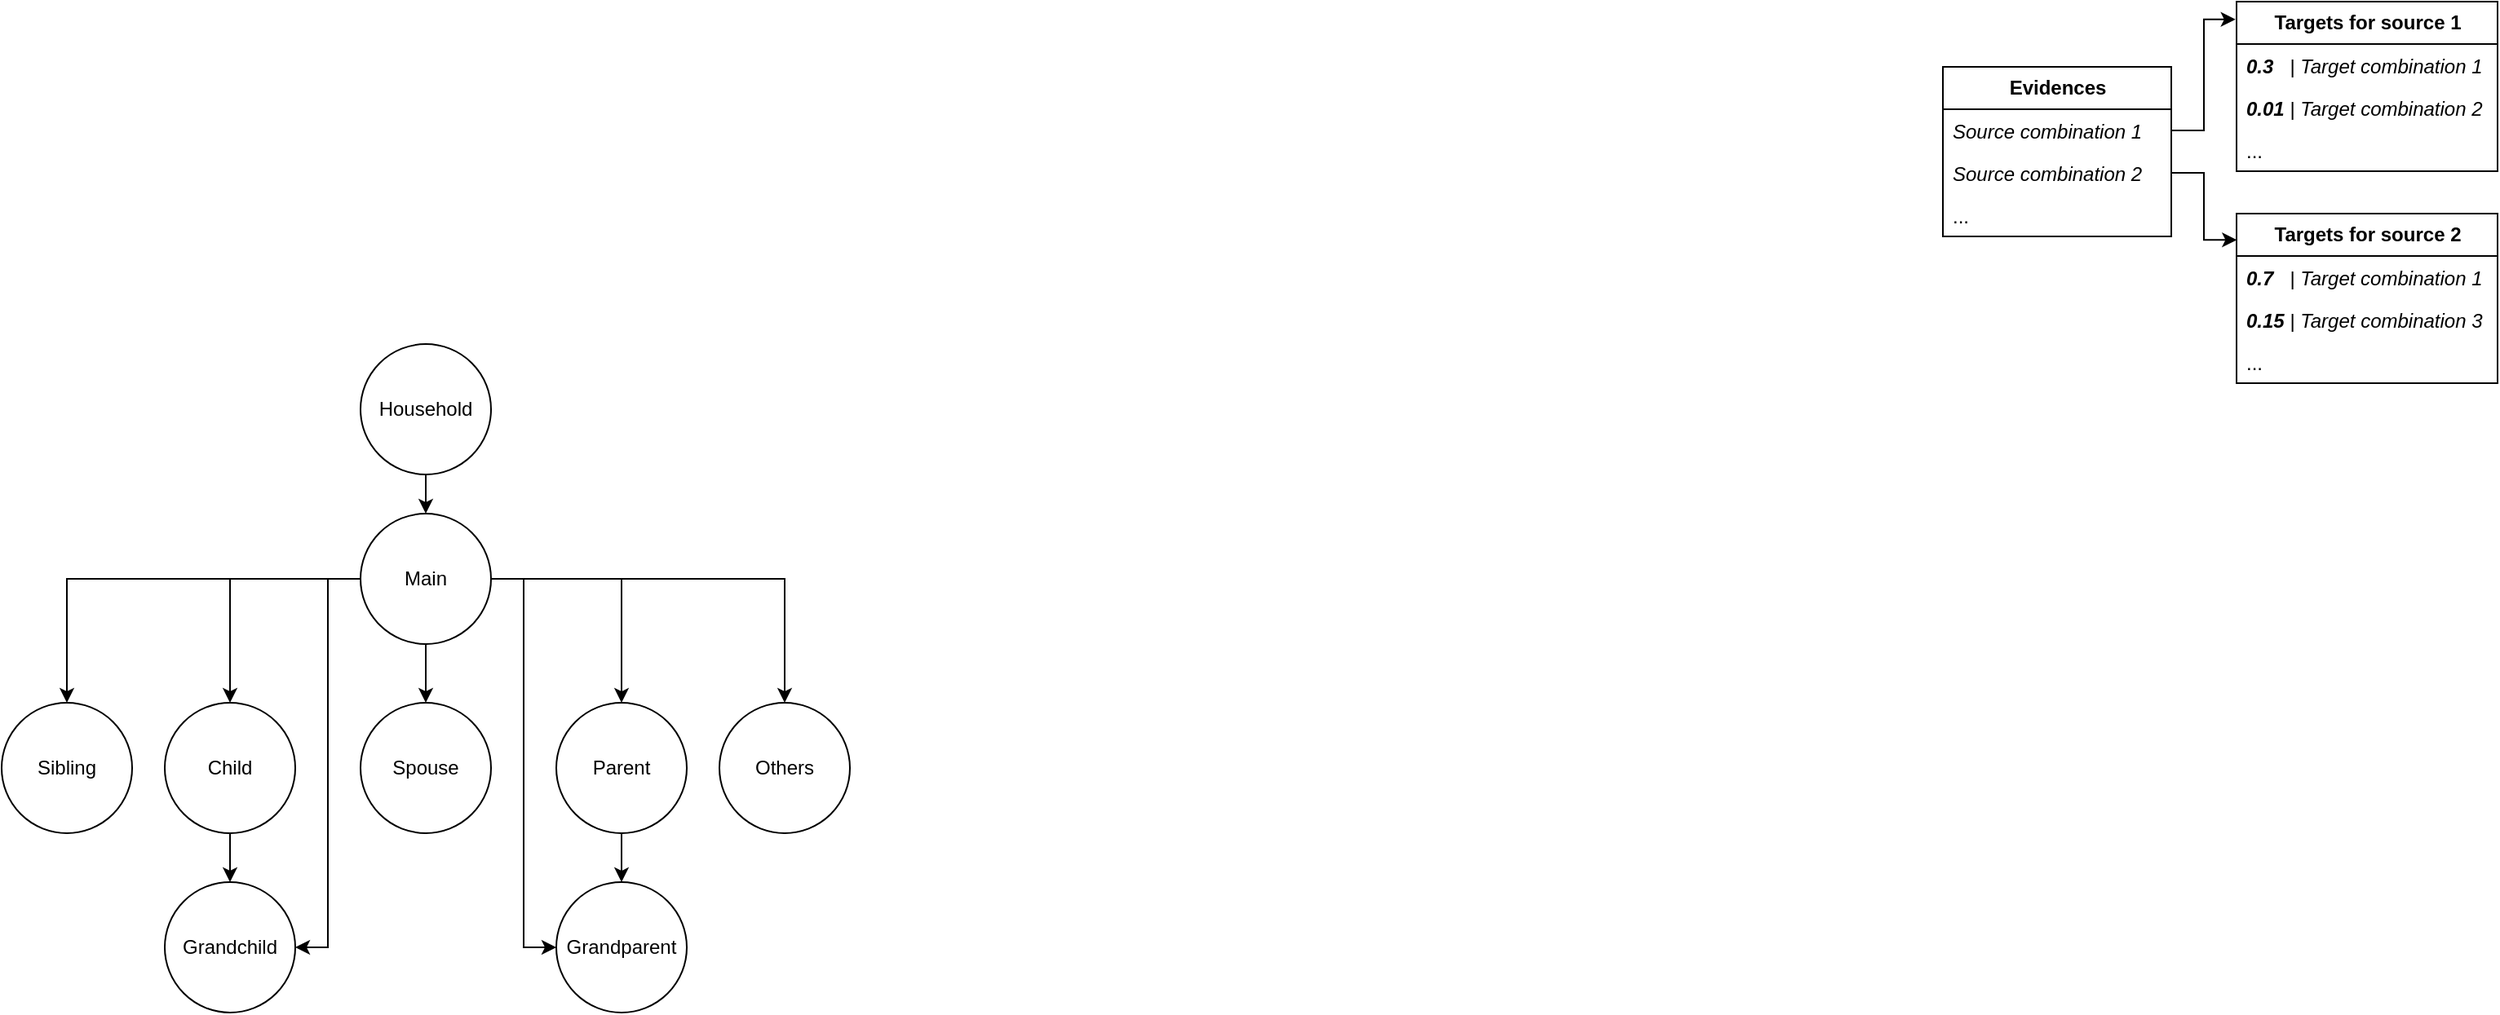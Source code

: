 <mxfile version="26.2.14">
  <diagram name="Page-1" id="yD3qubqPwO-rBfinj_wr">
    <mxGraphModel dx="983" dy="518" grid="1" gridSize="10" guides="1" tooltips="1" connect="1" arrows="1" fold="1" page="1" pageScale="1" pageWidth="1169" pageHeight="827" math="0" shadow="0">
      <root>
        <mxCell id="0" />
        <mxCell id="1" parent="0" />
        <mxCell id="dVMpzEHrcfKNi-LmSIyL-10" style="edgeStyle=orthogonalEdgeStyle;rounded=0;orthogonalLoop=1;jettySize=auto;html=1;" parent="1" source="dVMpzEHrcfKNi-LmSIyL-1" target="dVMpzEHrcfKNi-LmSIyL-2" edge="1">
          <mxGeometry relative="1" as="geometry" />
        </mxCell>
        <mxCell id="dVMpzEHrcfKNi-LmSIyL-1" value="Household" style="ellipse;whiteSpace=wrap;html=1;aspect=fixed;" parent="1" vertex="1">
          <mxGeometry x="440" y="270" width="80" height="80" as="geometry" />
        </mxCell>
        <mxCell id="dVMpzEHrcfKNi-LmSIyL-11" style="edgeStyle=orthogonalEdgeStyle;rounded=0;orthogonalLoop=1;jettySize=auto;html=1;" parent="1" source="dVMpzEHrcfKNi-LmSIyL-2" target="dVMpzEHrcfKNi-LmSIyL-6" edge="1">
          <mxGeometry relative="1" as="geometry" />
        </mxCell>
        <mxCell id="dVMpzEHrcfKNi-LmSIyL-12" style="edgeStyle=orthogonalEdgeStyle;rounded=0;orthogonalLoop=1;jettySize=auto;html=1;entryX=0.5;entryY=0;entryDx=0;entryDy=0;" parent="1" source="dVMpzEHrcfKNi-LmSIyL-2" target="dVMpzEHrcfKNi-LmSIyL-3" edge="1">
          <mxGeometry relative="1" as="geometry" />
        </mxCell>
        <mxCell id="dVMpzEHrcfKNi-LmSIyL-13" style="edgeStyle=orthogonalEdgeStyle;rounded=0;orthogonalLoop=1;jettySize=auto;html=1;" parent="1" source="dVMpzEHrcfKNi-LmSIyL-2" target="dVMpzEHrcfKNi-LmSIyL-5" edge="1">
          <mxGeometry relative="1" as="geometry" />
        </mxCell>
        <mxCell id="dVMpzEHrcfKNi-LmSIyL-14" style="edgeStyle=orthogonalEdgeStyle;rounded=0;orthogonalLoop=1;jettySize=auto;html=1;" parent="1" source="dVMpzEHrcfKNi-LmSIyL-2" target="dVMpzEHrcfKNi-LmSIyL-7" edge="1">
          <mxGeometry relative="1" as="geometry" />
        </mxCell>
        <mxCell id="dVMpzEHrcfKNi-LmSIyL-15" style="edgeStyle=orthogonalEdgeStyle;rounded=0;orthogonalLoop=1;jettySize=auto;html=1;" parent="1" source="dVMpzEHrcfKNi-LmSIyL-2" target="dVMpzEHrcfKNi-LmSIyL-4" edge="1">
          <mxGeometry relative="1" as="geometry" />
        </mxCell>
        <mxCell id="dVMpzEHrcfKNi-LmSIyL-16" style="edgeStyle=orthogonalEdgeStyle;rounded=0;orthogonalLoop=1;jettySize=auto;html=1;entryX=1;entryY=0.5;entryDx=0;entryDy=0;" parent="1" source="dVMpzEHrcfKNi-LmSIyL-2" target="dVMpzEHrcfKNi-LmSIyL-8" edge="1">
          <mxGeometry relative="1" as="geometry" />
        </mxCell>
        <mxCell id="dVMpzEHrcfKNi-LmSIyL-17" style="edgeStyle=orthogonalEdgeStyle;rounded=0;orthogonalLoop=1;jettySize=auto;html=1;entryX=0;entryY=0.5;entryDx=0;entryDy=0;" parent="1" source="dVMpzEHrcfKNi-LmSIyL-2" target="dVMpzEHrcfKNi-LmSIyL-9" edge="1">
          <mxGeometry relative="1" as="geometry" />
        </mxCell>
        <mxCell id="dVMpzEHrcfKNi-LmSIyL-2" value="Main" style="ellipse;whiteSpace=wrap;html=1;aspect=fixed;" parent="1" vertex="1">
          <mxGeometry x="440" y="374" width="80" height="80" as="geometry" />
        </mxCell>
        <mxCell id="dVMpzEHrcfKNi-LmSIyL-3" value="Sibling" style="ellipse;whiteSpace=wrap;html=1;aspect=fixed;" parent="1" vertex="1">
          <mxGeometry x="220" y="490" width="80" height="80" as="geometry" />
        </mxCell>
        <mxCell id="dVMpzEHrcfKNi-LmSIyL-4" value="Others" style="ellipse;whiteSpace=wrap;html=1;aspect=fixed;" parent="1" vertex="1">
          <mxGeometry x="660" y="490" width="80" height="80" as="geometry" />
        </mxCell>
        <mxCell id="dVMpzEHrcfKNi-LmSIyL-18" style="edgeStyle=orthogonalEdgeStyle;rounded=0;orthogonalLoop=1;jettySize=auto;html=1;entryX=0.5;entryY=0;entryDx=0;entryDy=0;" parent="1" source="dVMpzEHrcfKNi-LmSIyL-5" target="dVMpzEHrcfKNi-LmSIyL-8" edge="1">
          <mxGeometry relative="1" as="geometry" />
        </mxCell>
        <mxCell id="dVMpzEHrcfKNi-LmSIyL-5" value="Child" style="ellipse;whiteSpace=wrap;html=1;aspect=fixed;" parent="1" vertex="1">
          <mxGeometry x="320" y="490" width="80" height="80" as="geometry" />
        </mxCell>
        <mxCell id="dVMpzEHrcfKNi-LmSIyL-6" value="Spouse" style="ellipse;whiteSpace=wrap;html=1;aspect=fixed;" parent="1" vertex="1">
          <mxGeometry x="440" y="490" width="80" height="80" as="geometry" />
        </mxCell>
        <mxCell id="dVMpzEHrcfKNi-LmSIyL-19" style="edgeStyle=orthogonalEdgeStyle;rounded=0;orthogonalLoop=1;jettySize=auto;html=1;" parent="1" source="dVMpzEHrcfKNi-LmSIyL-7" target="dVMpzEHrcfKNi-LmSIyL-9" edge="1">
          <mxGeometry relative="1" as="geometry" />
        </mxCell>
        <mxCell id="dVMpzEHrcfKNi-LmSIyL-7" value="Parent" style="ellipse;whiteSpace=wrap;html=1;aspect=fixed;" parent="1" vertex="1">
          <mxGeometry x="560" y="490" width="80" height="80" as="geometry" />
        </mxCell>
        <mxCell id="dVMpzEHrcfKNi-LmSIyL-8" value="Grandchild" style="ellipse;whiteSpace=wrap;html=1;aspect=fixed;" parent="1" vertex="1">
          <mxGeometry x="320" y="600" width="80" height="80" as="geometry" />
        </mxCell>
        <mxCell id="dVMpzEHrcfKNi-LmSIyL-9" value="Grandparent" style="ellipse;whiteSpace=wrap;html=1;aspect=fixed;" parent="1" vertex="1">
          <mxGeometry x="560" y="600" width="80" height="80" as="geometry" />
        </mxCell>
        <mxCell id="VGCbAMH3X3Kg5SiunoKF-8" value="&lt;b&gt;Evidences&lt;/b&gt;" style="swimlane;fontStyle=0;childLayout=stackLayout;horizontal=1;startSize=26;fillColor=none;horizontalStack=0;resizeParent=1;resizeParentMax=0;resizeLast=0;collapsible=1;marginBottom=0;html=1;" vertex="1" parent="1">
          <mxGeometry x="1410" y="100" width="140" height="104" as="geometry" />
        </mxCell>
        <mxCell id="VGCbAMH3X3Kg5SiunoKF-9" value="&lt;i&gt;Source combination 1&lt;/i&gt;" style="text;strokeColor=none;fillColor=none;align=left;verticalAlign=top;spacingLeft=4;spacingRight=4;overflow=hidden;rotatable=0;points=[[0,0.5],[1,0.5]];portConstraint=eastwest;whiteSpace=wrap;html=1;" vertex="1" parent="VGCbAMH3X3Kg5SiunoKF-8">
          <mxGeometry y="26" width="140" height="26" as="geometry" />
        </mxCell>
        <mxCell id="VGCbAMH3X3Kg5SiunoKF-10" value="&lt;i&gt;Source combination 2&lt;/i&gt;" style="text;strokeColor=none;fillColor=none;align=left;verticalAlign=top;spacingLeft=4;spacingRight=4;overflow=hidden;rotatable=0;points=[[0,0.5],[1,0.5]];portConstraint=eastwest;whiteSpace=wrap;html=1;" vertex="1" parent="VGCbAMH3X3Kg5SiunoKF-8">
          <mxGeometry y="52" width="140" height="26" as="geometry" />
        </mxCell>
        <mxCell id="VGCbAMH3X3Kg5SiunoKF-11" value="..." style="text;strokeColor=none;fillColor=none;align=left;verticalAlign=top;spacingLeft=4;spacingRight=4;overflow=hidden;rotatable=0;points=[[0,0.5],[1,0.5]];portConstraint=eastwest;whiteSpace=wrap;html=1;" vertex="1" parent="VGCbAMH3X3Kg5SiunoKF-8">
          <mxGeometry y="78" width="140" height="26" as="geometry" />
        </mxCell>
        <mxCell id="VGCbAMH3X3Kg5SiunoKF-12" value="&lt;b&gt;Targets for source 1&lt;/b&gt;" style="swimlane;fontStyle=0;childLayout=stackLayout;horizontal=1;startSize=26;fillColor=none;horizontalStack=0;resizeParent=1;resizeParentMax=0;resizeLast=0;collapsible=1;marginBottom=0;html=1;" vertex="1" parent="1">
          <mxGeometry x="1590" y="60" width="160" height="104" as="geometry" />
        </mxCell>
        <mxCell id="VGCbAMH3X3Kg5SiunoKF-14" value="&lt;b&gt;&lt;i&gt;0.3&lt;/i&gt;&lt;/b&gt;&amp;nbsp; &amp;nbsp;| &lt;i&gt;Target combination 1&lt;/i&gt;" style="text;strokeColor=none;fillColor=none;align=left;verticalAlign=top;spacingLeft=4;spacingRight=4;overflow=hidden;rotatable=0;points=[[0,0.5],[1,0.5]];portConstraint=eastwest;whiteSpace=wrap;html=1;" vertex="1" parent="VGCbAMH3X3Kg5SiunoKF-12">
          <mxGeometry y="26" width="160" height="26" as="geometry" />
        </mxCell>
        <mxCell id="VGCbAMH3X3Kg5SiunoKF-15" value="&lt;b&gt;&lt;i&gt;0.01&lt;/i&gt;&lt;/b&gt;&amp;nbsp;| &lt;i&gt;Target combination 2&lt;/i&gt;" style="text;strokeColor=none;fillColor=none;align=left;verticalAlign=top;spacingLeft=4;spacingRight=4;overflow=hidden;rotatable=0;points=[[0,0.5],[1,0.5]];portConstraint=eastwest;whiteSpace=wrap;html=1;" vertex="1" parent="VGCbAMH3X3Kg5SiunoKF-12">
          <mxGeometry y="52" width="160" height="26" as="geometry" />
        </mxCell>
        <mxCell id="VGCbAMH3X3Kg5SiunoKF-16" value="..." style="text;strokeColor=none;fillColor=none;align=left;verticalAlign=top;spacingLeft=4;spacingRight=4;overflow=hidden;rotatable=0;points=[[0,0.5],[1,0.5]];portConstraint=eastwest;whiteSpace=wrap;html=1;" vertex="1" parent="VGCbAMH3X3Kg5SiunoKF-12">
          <mxGeometry y="78" width="160" height="26" as="geometry" />
        </mxCell>
        <mxCell id="VGCbAMH3X3Kg5SiunoKF-17" value="&lt;b&gt;Targets for source 2&lt;/b&gt;" style="swimlane;fontStyle=0;childLayout=stackLayout;horizontal=1;startSize=26;fillColor=none;horizontalStack=0;resizeParent=1;resizeParentMax=0;resizeLast=0;collapsible=1;marginBottom=0;html=1;" vertex="1" parent="1">
          <mxGeometry x="1590" y="190" width="160" height="104" as="geometry" />
        </mxCell>
        <mxCell id="VGCbAMH3X3Kg5SiunoKF-18" value="&lt;b&gt;&lt;i&gt;0.7&lt;/i&gt;&lt;/b&gt;&amp;nbsp; &amp;nbsp;| &lt;i&gt;Target combination 1&lt;/i&gt;" style="text;strokeColor=none;fillColor=none;align=left;verticalAlign=top;spacingLeft=4;spacingRight=4;overflow=hidden;rotatable=0;points=[[0,0.5],[1,0.5]];portConstraint=eastwest;whiteSpace=wrap;html=1;" vertex="1" parent="VGCbAMH3X3Kg5SiunoKF-17">
          <mxGeometry y="26" width="160" height="26" as="geometry" />
        </mxCell>
        <mxCell id="VGCbAMH3X3Kg5SiunoKF-19" value="&lt;b&gt;&lt;i&gt;0.15&lt;/i&gt;&lt;/b&gt;&amp;nbsp;| &lt;i&gt;Target combination 3&lt;/i&gt;" style="text;strokeColor=none;fillColor=none;align=left;verticalAlign=top;spacingLeft=4;spacingRight=4;overflow=hidden;rotatable=0;points=[[0,0.5],[1,0.5]];portConstraint=eastwest;whiteSpace=wrap;html=1;" vertex="1" parent="VGCbAMH3X3Kg5SiunoKF-17">
          <mxGeometry y="52" width="160" height="26" as="geometry" />
        </mxCell>
        <mxCell id="VGCbAMH3X3Kg5SiunoKF-20" value="..." style="text;strokeColor=none;fillColor=none;align=left;verticalAlign=top;spacingLeft=4;spacingRight=4;overflow=hidden;rotatable=0;points=[[0,0.5],[1,0.5]];portConstraint=eastwest;whiteSpace=wrap;html=1;" vertex="1" parent="VGCbAMH3X3Kg5SiunoKF-17">
          <mxGeometry y="78" width="160" height="26" as="geometry" />
        </mxCell>
        <mxCell id="VGCbAMH3X3Kg5SiunoKF-21" style="edgeStyle=orthogonalEdgeStyle;rounded=0;orthogonalLoop=1;jettySize=auto;html=1;exitX=1;exitY=0.5;exitDx=0;exitDy=0;entryX=-0.004;entryY=0.105;entryDx=0;entryDy=0;entryPerimeter=0;" edge="1" parent="1" source="VGCbAMH3X3Kg5SiunoKF-9" target="VGCbAMH3X3Kg5SiunoKF-12">
          <mxGeometry relative="1" as="geometry" />
        </mxCell>
        <mxCell id="VGCbAMH3X3Kg5SiunoKF-22" style="edgeStyle=orthogonalEdgeStyle;rounded=0;orthogonalLoop=1;jettySize=auto;html=1;entryX=0.001;entryY=0.155;entryDx=0;entryDy=0;entryPerimeter=0;" edge="1" parent="1" source="VGCbAMH3X3Kg5SiunoKF-10" target="VGCbAMH3X3Kg5SiunoKF-17">
          <mxGeometry relative="1" as="geometry" />
        </mxCell>
      </root>
    </mxGraphModel>
  </diagram>
</mxfile>
